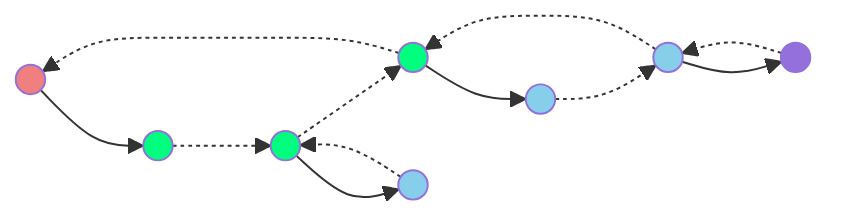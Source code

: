 graph LR
    A(( ))

    A --> B(( ))
    B -.-> C(( ))
    C -.-> D(( ))
    D -.-> A

    C --> E(( ))
    E -.-> C
    D --> F(( ))
    F -.-> G(( ))
    G -.-> D

    G --> H(( ))
    H -.-> G

    classDef zero  fill:LightCoral
    classDef one   fill:SpringGreen
    classDef two   fill:SkyBlue
    classDef three fill:MediumPurple

    class A zero
    class B,C,D one
    class E,F,G two
    class H three